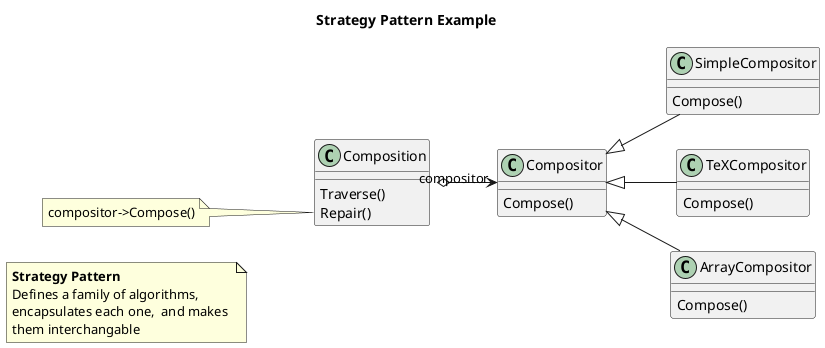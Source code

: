 @startuml

left to right direction

title Strategy Pattern Example

note as general
    <b>Strategy Pattern</b>
    Defines a family of algorithms, 
    encapsulates each one,  and makes 
    them interchangable
end note

Composition : Traverse()
Composition : Repair()

note as nCompositionRepair
    compositor->Compose()
end note
nCompositionRepair .. Composition::Repair

Compositor : Compose()

SimpleCompositor : Compose()
TeXCompositor : Compose()
ArrayCompositor : Compose()

Compositor <|-- SimpleCompositor
Compositor <|-- TeXCompositor
Compositor <|-- ArrayCompositor

Composition "compositor" o--> Compositor

@enduml
